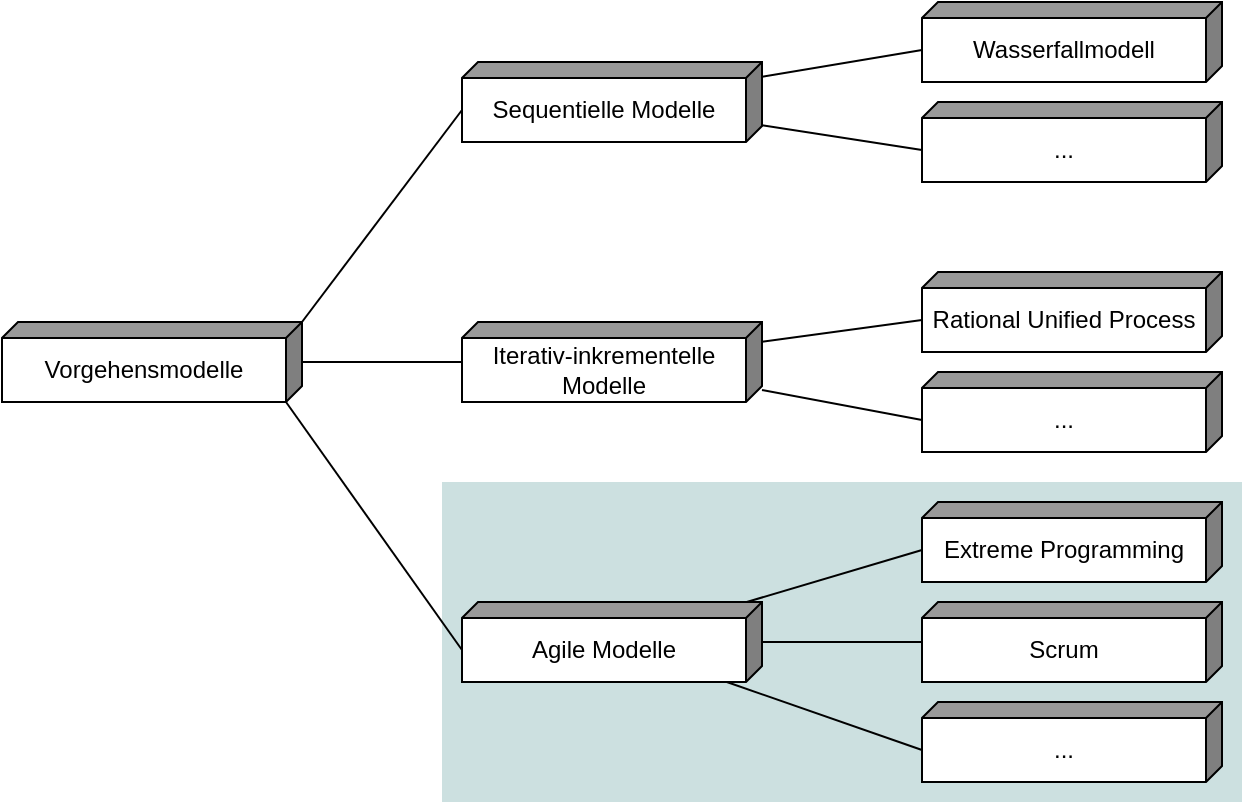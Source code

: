 <mxfile version="25.0.3">
  <diagram id="BUvfRwf0zNBMPw8hF7Nk" name="Seite-1">
    <mxGraphModel dx="1050" dy="567" grid="1" gridSize="10" guides="1" tooltips="1" connect="1" arrows="1" fold="1" page="1" pageScale="1" pageWidth="1169" pageHeight="827" math="0" shadow="0">
      <root>
        <mxCell id="0" />
        <mxCell id="1" parent="0" />
        <mxCell id="waVzpFfYHoYTz3YCBrT9-1" value="" style="rounded=0;whiteSpace=wrap;html=1;strokeColor=none;fillColor=#006666;fillOpacity=20;" vertex="1" parent="1">
          <mxGeometry x="680" y="370" width="400" height="160" as="geometry" />
        </mxCell>
        <mxCell id="kW_KDMngMzazlsKr2CsW-1" value="Wasserfallmodell" style="shape=cube;whiteSpace=wrap;html=1;boundedLbl=1;backgroundOutline=1;darkOpacity=0.5;darkOpacity2=0.4;size=8;rotation=0;flipV=0;direction=south;portConstraintRotation=0;fontSize=12;" parent="1" vertex="1">
          <mxGeometry x="920" y="130" width="150" height="40" as="geometry" />
        </mxCell>
        <mxCell id="kW_KDMngMzazlsKr2CsW-2" value="Rational Unified Process" style="shape=cube;whiteSpace=wrap;html=1;boundedLbl=1;backgroundOutline=1;darkOpacity=0.5;darkOpacity2=0.4;size=8;rotation=0;flipV=0;direction=south;portConstraintRotation=0;fontSize=12;" parent="1" vertex="1">
          <mxGeometry x="920" y="265" width="150" height="40" as="geometry" />
        </mxCell>
        <mxCell id="kW_KDMngMzazlsKr2CsW-4" value="..." style="shape=cube;whiteSpace=wrap;html=1;boundedLbl=1;backgroundOutline=1;darkOpacity=0.5;darkOpacity2=0.4;size=8;rotation=0;flipV=0;direction=south;portConstraintRotation=0;fontSize=12;" parent="1" vertex="1">
          <mxGeometry x="920" y="180" width="150" height="40" as="geometry" />
        </mxCell>
        <mxCell id="kW_KDMngMzazlsKr2CsW-6" value="Extreme Programming" style="shape=cube;whiteSpace=wrap;html=1;boundedLbl=1;backgroundOutline=1;darkOpacity=0.5;darkOpacity2=0.4;size=8;rotation=0;flipV=0;direction=south;portConstraintRotation=0;fontSize=12;" parent="1" vertex="1">
          <mxGeometry x="920" y="380" width="150" height="40" as="geometry" />
        </mxCell>
        <mxCell id="kW_KDMngMzazlsKr2CsW-7" value="..." style="shape=cube;whiteSpace=wrap;html=1;boundedLbl=1;backgroundOutline=1;darkOpacity=0.5;darkOpacity2=0.4;size=8;rotation=0;flipV=0;direction=south;portConstraintRotation=0;fontSize=12;" parent="1" vertex="1">
          <mxGeometry x="920" y="315" width="150" height="40" as="geometry" />
        </mxCell>
        <mxCell id="kW_KDMngMzazlsKr2CsW-8" value="Scrum" style="shape=cube;whiteSpace=wrap;html=1;boundedLbl=1;backgroundOutline=1;darkOpacity=0.5;darkOpacity2=0.4;size=8;rotation=0;flipV=0;direction=south;portConstraintRotation=0;fontSize=12;" parent="1" vertex="1">
          <mxGeometry x="920" y="430" width="150" height="40" as="geometry" />
        </mxCell>
        <mxCell id="kW_KDMngMzazlsKr2CsW-9" value="..." style="shape=cube;whiteSpace=wrap;html=1;boundedLbl=1;backgroundOutline=1;darkOpacity=0.5;darkOpacity2=0.4;size=8;rotation=0;flipV=0;direction=south;portConstraintRotation=0;fontSize=12;" parent="1" vertex="1">
          <mxGeometry x="920" y="480" width="150" height="40" as="geometry" />
        </mxCell>
        <mxCell id="kW_KDMngMzazlsKr2CsW-25" style="edgeStyle=none;rounded=0;orthogonalLoop=1;jettySize=auto;html=1;entryX=0;entryY=0;entryDx=24;entryDy=150;entryPerimeter=0;shadow=0;endArrow=none;endFill=0;fontSize=12;" parent="1" source="kW_KDMngMzazlsKr2CsW-10" target="kW_KDMngMzazlsKr2CsW-2" edge="1">
          <mxGeometry relative="1" as="geometry" />
        </mxCell>
        <mxCell id="kW_KDMngMzazlsKr2CsW-26" style="edgeStyle=none;rounded=0;orthogonalLoop=1;jettySize=auto;html=1;entryX=0;entryY=0;entryDx=24;entryDy=150;entryPerimeter=0;shadow=0;endArrow=none;endFill=0;fontSize=12;" parent="1" source="kW_KDMngMzazlsKr2CsW-10" target="kW_KDMngMzazlsKr2CsW-7" edge="1">
          <mxGeometry relative="1" as="geometry" />
        </mxCell>
        <mxCell id="kW_KDMngMzazlsKr2CsW-10" value="Iterativ-inkrementelle Modelle" style="shape=cube;whiteSpace=wrap;html=1;boundedLbl=1;backgroundOutline=1;darkOpacity=0.5;darkOpacity2=0.4;size=8;rotation=0;flipV=0;direction=south;portConstraintRotation=0;fontSize=12;" parent="1" vertex="1">
          <mxGeometry x="690" y="290" width="150" height="40" as="geometry" />
        </mxCell>
        <mxCell id="kW_KDMngMzazlsKr2CsW-21" style="edgeStyle=none;rounded=0;orthogonalLoop=1;jettySize=auto;html=1;entryX=0;entryY=0;entryDx=24;entryDy=150;entryPerimeter=0;shadow=0;endArrow=none;endFill=0;fontSize=12;" parent="1" source="kW_KDMngMzazlsKr2CsW-12" target="kW_KDMngMzazlsKr2CsW-1" edge="1">
          <mxGeometry relative="1" as="geometry" />
        </mxCell>
        <mxCell id="kW_KDMngMzazlsKr2CsW-23" style="edgeStyle=none;rounded=0;orthogonalLoop=1;jettySize=auto;html=1;entryX=0;entryY=0;entryDx=24;entryDy=150;entryPerimeter=0;shadow=0;endArrow=none;endFill=0;fontSize=12;" parent="1" source="kW_KDMngMzazlsKr2CsW-12" target="kW_KDMngMzazlsKr2CsW-4" edge="1">
          <mxGeometry relative="1" as="geometry" />
        </mxCell>
        <mxCell id="kW_KDMngMzazlsKr2CsW-12" value="Sequentielle Modelle" style="shape=cube;whiteSpace=wrap;html=1;boundedLbl=1;backgroundOutline=1;darkOpacity=0.5;darkOpacity2=0.4;size=8;rotation=0;flipV=0;direction=south;portConstraintRotation=0;fontSize=12;" parent="1" vertex="1">
          <mxGeometry x="690" y="160" width="150" height="40" as="geometry" />
        </mxCell>
        <mxCell id="kW_KDMngMzazlsKr2CsW-27" style="edgeStyle=none;rounded=0;orthogonalLoop=1;jettySize=auto;html=1;entryX=0;entryY=0;entryDx=24;entryDy=150;entryPerimeter=0;shadow=0;endArrow=none;endFill=0;fontSize=12;" parent="1" source="kW_KDMngMzazlsKr2CsW-13" target="kW_KDMngMzazlsKr2CsW-6" edge="1">
          <mxGeometry relative="1" as="geometry" />
        </mxCell>
        <mxCell id="kW_KDMngMzazlsKr2CsW-28" style="edgeStyle=none;rounded=0;orthogonalLoop=1;jettySize=auto;html=1;shadow=0;endArrow=none;endFill=0;fontSize=12;" parent="1" source="kW_KDMngMzazlsKr2CsW-13" target="kW_KDMngMzazlsKr2CsW-8" edge="1">
          <mxGeometry relative="1" as="geometry" />
        </mxCell>
        <mxCell id="kW_KDMngMzazlsKr2CsW-29" style="edgeStyle=none;rounded=0;orthogonalLoop=1;jettySize=auto;html=1;entryX=0;entryY=0;entryDx=24;entryDy=150;entryPerimeter=0;shadow=0;endArrow=none;endFill=0;fontSize=12;" parent="1" source="kW_KDMngMzazlsKr2CsW-13" target="kW_KDMngMzazlsKr2CsW-9" edge="1">
          <mxGeometry relative="1" as="geometry" />
        </mxCell>
        <mxCell id="kW_KDMngMzazlsKr2CsW-13" value="Agile Modelle" style="shape=cube;whiteSpace=wrap;html=1;boundedLbl=1;backgroundOutline=1;darkOpacity=0.5;darkOpacity2=0.4;size=8;rotation=0;flipV=0;direction=south;portConstraintRotation=0;fontSize=12;" parent="1" vertex="1">
          <mxGeometry x="690" y="430" width="150" height="40" as="geometry" />
        </mxCell>
        <mxCell id="kW_KDMngMzazlsKr2CsW-18" style="rounded=0;orthogonalLoop=1;jettySize=auto;html=1;shadow=0;endArrow=none;endFill=0;fontSize=12;" parent="1" source="kW_KDMngMzazlsKr2CsW-14" target="kW_KDMngMzazlsKr2CsW-10" edge="1">
          <mxGeometry relative="1" as="geometry">
            <mxPoint x="660" y="310" as="targetPoint" />
            <mxPoint x="650" y="350" as="sourcePoint" />
          </mxGeometry>
        </mxCell>
        <mxCell id="kW_KDMngMzazlsKr2CsW-19" style="rounded=0;orthogonalLoop=1;jettySize=auto;html=1;shadow=0;endArrow=none;endFill=0;entryX=0;entryY=0;entryDx=24;entryDy=150;entryPerimeter=0;fontSize=12;exitX=0;exitY=0;exitDx=40;exitDy=8;exitPerimeter=0;" parent="1" source="kW_KDMngMzazlsKr2CsW-14" target="kW_KDMngMzazlsKr2CsW-13" edge="1">
          <mxGeometry relative="1" as="geometry">
            <mxPoint x="510" y="370" as="targetPoint" />
          </mxGeometry>
        </mxCell>
        <mxCell id="kW_KDMngMzazlsKr2CsW-20" style="edgeStyle=none;rounded=0;orthogonalLoop=1;jettySize=auto;html=1;entryX=0;entryY=0;entryDx=24;entryDy=150;entryPerimeter=0;shadow=0;endArrow=none;endFill=0;fontSize=12;exitX=0;exitY=0;exitDx=0;exitDy=0;exitPerimeter=0;" parent="1" source="kW_KDMngMzazlsKr2CsW-14" target="kW_KDMngMzazlsKr2CsW-12" edge="1">
          <mxGeometry relative="1" as="geometry" />
        </mxCell>
        <mxCell id="kW_KDMngMzazlsKr2CsW-14" value="Vorgehensmodelle" style="shape=cube;whiteSpace=wrap;html=1;boundedLbl=1;backgroundOutline=1;darkOpacity=0.5;darkOpacity2=0.4;size=8;rotation=0;flipV=0;direction=south;portConstraintRotation=0;fontSize=12;" parent="1" vertex="1">
          <mxGeometry x="460" y="290" width="150" height="40" as="geometry" />
        </mxCell>
      </root>
    </mxGraphModel>
  </diagram>
</mxfile>
